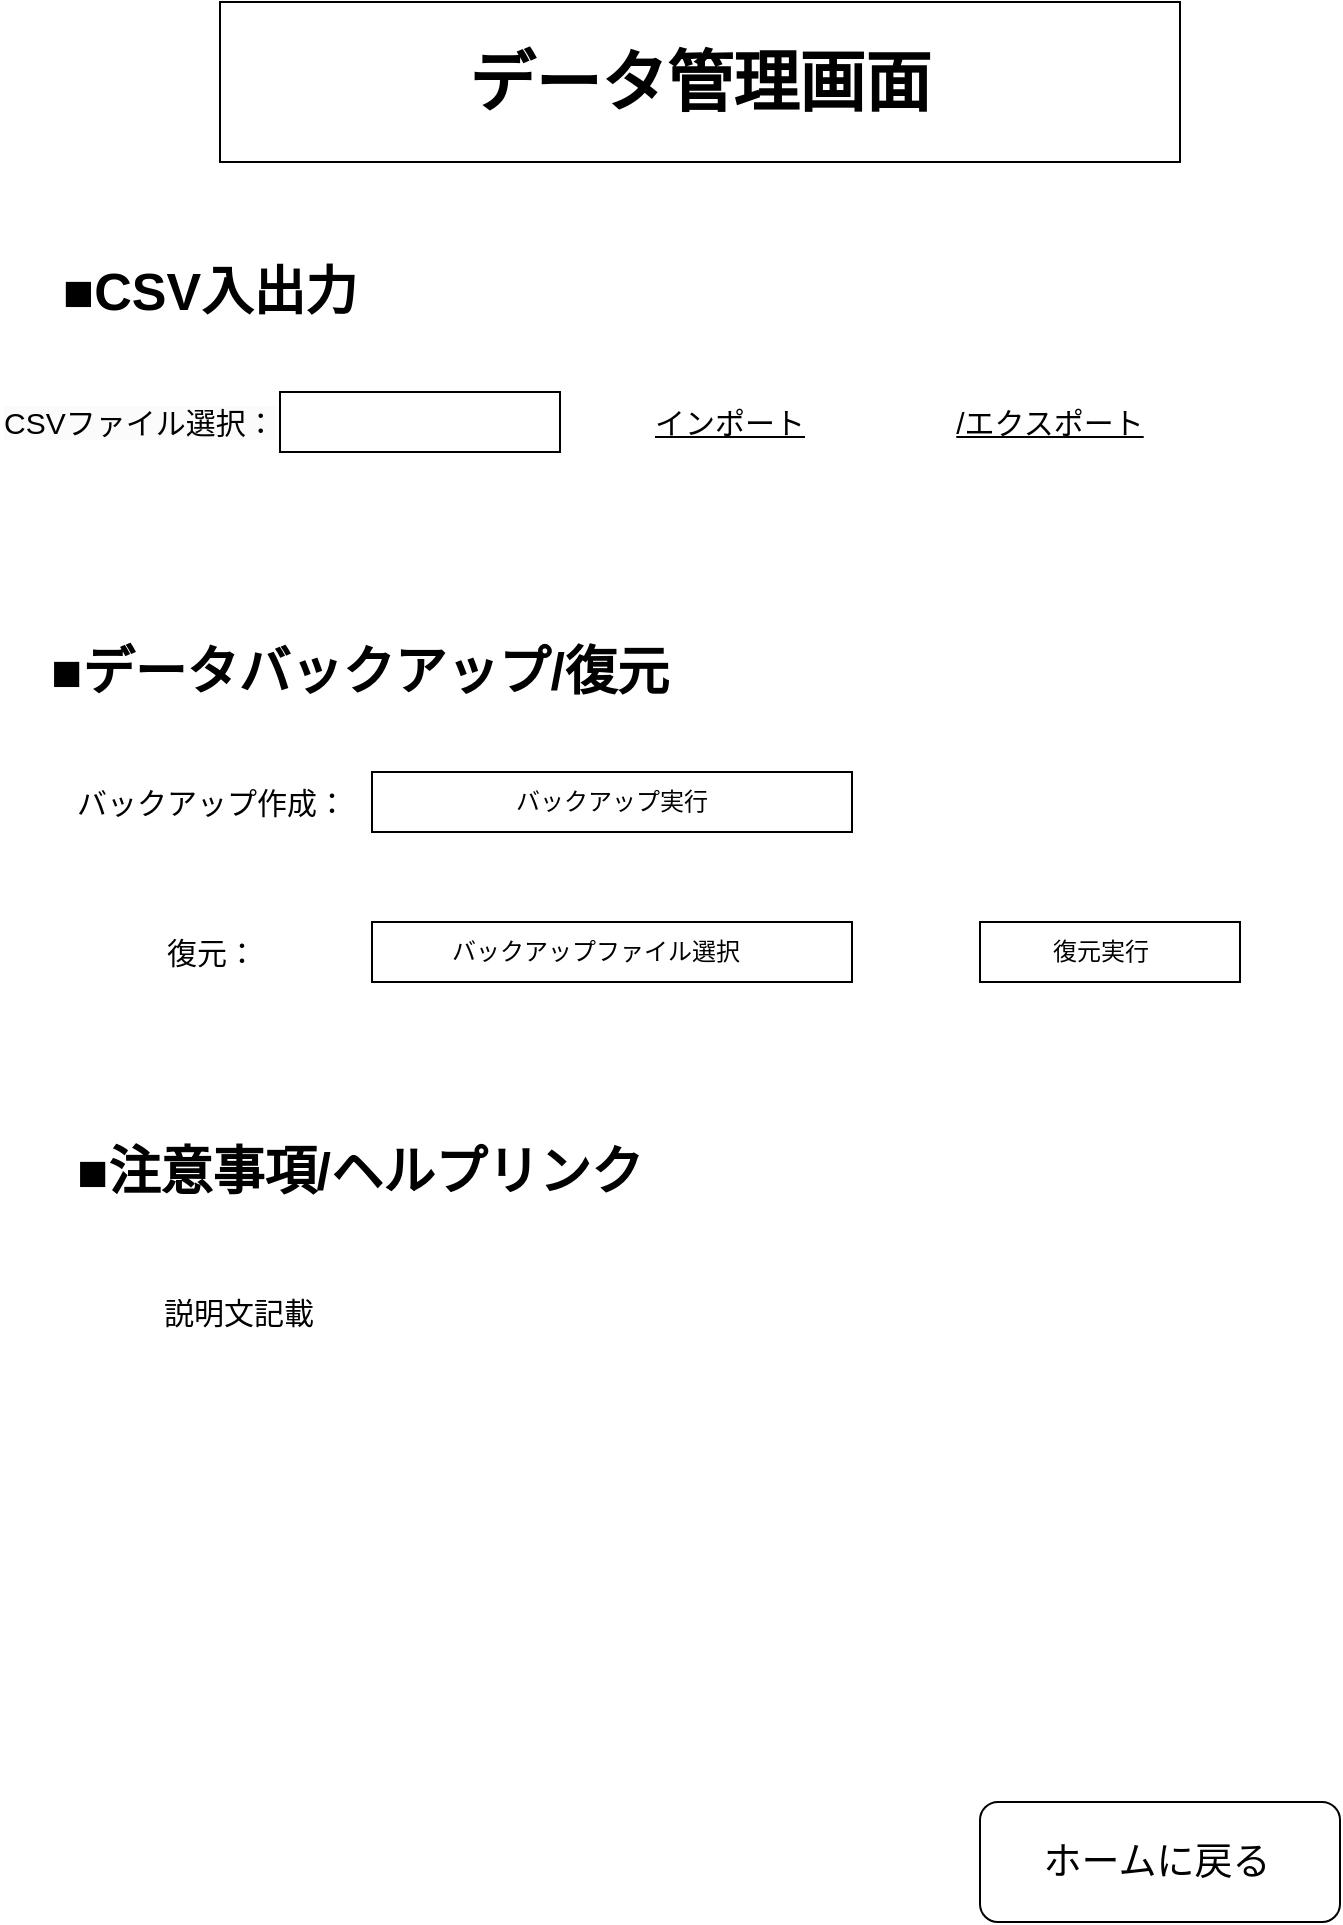 <mxfile>
    <diagram id="KT88BsJifRhrYlFeWKeb" name="ページ1">
        <mxGraphModel dx="1066" dy="614" grid="1" gridSize="10" guides="1" tooltips="1" connect="1" arrows="1" fold="1" page="1" pageScale="1" pageWidth="827" pageHeight="1169" math="0" shadow="0">
            <root>
                <mxCell id="0"/>
                <mxCell id="1" parent="0"/>
                <mxCell id="2" value="" style="group" vertex="1" connectable="0" parent="1">
                    <mxGeometry x="180" y="80" width="480" height="80" as="geometry"/>
                </mxCell>
                <mxCell id="3" value="" style="rounded=0;whiteSpace=wrap;html=1;" vertex="1" parent="2">
                    <mxGeometry width="480" height="80" as="geometry"/>
                </mxCell>
                <mxCell id="4" value="&lt;span style=&quot;font-size: 33px;&quot;&gt;&lt;b&gt;データ管理画面&lt;/b&gt;&lt;/span&gt;" style="text;html=1;align=center;verticalAlign=middle;whiteSpace=wrap;rounded=0;" vertex="1" parent="2">
                    <mxGeometry x="30" y="29.091" width="420" height="21.818" as="geometry"/>
                </mxCell>
                <mxCell id="5" value="■CSV入出力" style="text;html=1;align=center;verticalAlign=middle;whiteSpace=wrap;rounded=0;fontStyle=1;fontSize=26;" vertex="1" parent="1">
                    <mxGeometry x="100" y="210" width="150" height="30" as="geometry"/>
                </mxCell>
                <mxCell id="7" value="" style="rounded=0;whiteSpace=wrap;html=1;" vertex="1" parent="1">
                    <mxGeometry x="210" y="275" width="140" height="30" as="geometry"/>
                </mxCell>
                <mxCell id="8" value="&lt;span style=&quot;color: rgb(0, 0, 0); font-family: Helvetica; font-size: 15px; font-style: normal; font-variant-ligatures: normal; font-variant-caps: normal; font-weight: 400; letter-spacing: normal; orphans: 2; text-align: center; text-indent: 0px; text-transform: none; widows: 2; word-spacing: 0px; -webkit-text-stroke-width: 0px; white-space: normal; background-color: rgb(251, 251, 251); text-decoration-thickness: initial; text-decoration-style: initial; text-decoration-color: initial; float: none; display: inline !important;&quot;&gt;CSVファイル選択：&lt;/span&gt;" style="text;whiteSpace=wrap;html=1;" vertex="1" parent="1">
                    <mxGeometry x="70" y="275" width="170" height="40" as="geometry"/>
                </mxCell>
                <mxCell id="11" value="インポート" style="text;html=1;align=center;verticalAlign=middle;whiteSpace=wrap;rounded=0;fontSize=15;fontStyle=4" vertex="1" parent="1">
                    <mxGeometry x="300" y="260" width="270" height="60" as="geometry"/>
                </mxCell>
                <mxCell id="12" value="/エクスポート" style="text;html=1;align=center;verticalAlign=middle;whiteSpace=wrap;rounded=0;fontSize=15;fontStyle=4" vertex="1" parent="1">
                    <mxGeometry x="460" y="260" width="270" height="60" as="geometry"/>
                </mxCell>
                <mxCell id="13" value="■データバックアップ/復元" style="text;html=1;align=center;verticalAlign=middle;whiteSpace=wrap;rounded=0;fontStyle=1;fontSize=26;" vertex="1" parent="1">
                    <mxGeometry x="80" y="400" width="340" height="30" as="geometry"/>
                </mxCell>
                <mxCell id="14" value="" style="group" vertex="1" connectable="0" parent="1">
                    <mxGeometry x="120" y="450" width="376" height="60" as="geometry"/>
                </mxCell>
                <mxCell id="15" value="バックアップ作成：" style="text;html=1;align=center;verticalAlign=middle;whiteSpace=wrap;rounded=0;fontSize=15;" vertex="1" parent="14">
                    <mxGeometry x="-24" width="160" height="60" as="geometry"/>
                </mxCell>
                <mxCell id="16" value="" style="rounded=0;whiteSpace=wrap;html=1;" vertex="1" parent="14">
                    <mxGeometry x="136" y="15" width="240" height="30" as="geometry"/>
                </mxCell>
                <mxCell id="17" value="バックアップ実行" style="text;html=1;align=center;verticalAlign=middle;whiteSpace=wrap;rounded=0;" vertex="1" parent="14">
                    <mxGeometry x="204" y="15" width="104" height="30" as="geometry"/>
                </mxCell>
                <mxCell id="18" value="" style="group" vertex="1" connectable="0" parent="1">
                    <mxGeometry x="120" y="525" width="376" height="60" as="geometry"/>
                </mxCell>
                <mxCell id="19" value="復元：" style="text;html=1;align=center;verticalAlign=middle;whiteSpace=wrap;rounded=0;fontSize=15;" vertex="1" parent="18">
                    <mxGeometry x="-24" width="160" height="60" as="geometry"/>
                </mxCell>
                <mxCell id="23" value="" style="group" vertex="1" connectable="0" parent="18">
                    <mxGeometry x="136" y="15" width="240" height="30" as="geometry"/>
                </mxCell>
                <mxCell id="20" value="" style="rounded=0;whiteSpace=wrap;html=1;" vertex="1" parent="23">
                    <mxGeometry width="240" height="30" as="geometry"/>
                </mxCell>
                <mxCell id="21" value="バックアップファイル選択" style="text;html=1;align=center;verticalAlign=middle;whiteSpace=wrap;rounded=0;" vertex="1" parent="23">
                    <mxGeometry x="34" width="156" height="30" as="geometry"/>
                </mxCell>
                <mxCell id="24" value="" style="group" vertex="1" connectable="0" parent="1">
                    <mxGeometry x="560" y="540" width="130" height="30" as="geometry"/>
                </mxCell>
                <mxCell id="25" value="" style="rounded=0;whiteSpace=wrap;html=1;" vertex="1" parent="24">
                    <mxGeometry width="130" height="30" as="geometry"/>
                </mxCell>
                <mxCell id="26" value="復元実行" style="text;html=1;align=center;verticalAlign=middle;whiteSpace=wrap;rounded=0;" vertex="1" parent="24">
                    <mxGeometry x="18.417" width="84.5" height="30" as="geometry"/>
                </mxCell>
                <mxCell id="30" value="" style="group" vertex="1" connectable="0" parent="1">
                    <mxGeometry x="560" y="980" width="180" height="60" as="geometry"/>
                </mxCell>
                <mxCell id="28" value="" style="rounded=1;whiteSpace=wrap;html=1;container=0;" vertex="1" parent="30">
                    <mxGeometry width="180" height="60" as="geometry"/>
                </mxCell>
                <mxCell id="29" value="ホームに戻る" style="text;html=1;align=center;verticalAlign=middle;whiteSpace=wrap;rounded=0;fontSize=19;container=0;" vertex="1" parent="30">
                    <mxGeometry x="17" y="15" width="143" height="30" as="geometry"/>
                </mxCell>
                <mxCell id="31" value="■注意事項/ヘルプリンク" style="text;html=1;align=center;verticalAlign=middle;whiteSpace=wrap;rounded=0;fontStyle=1;fontSize=26;" vertex="1" parent="1">
                    <mxGeometry x="80" y="650" width="340" height="30" as="geometry"/>
                </mxCell>
                <mxCell id="33" value="&lt;div style=&quot;text-align: center;&quot;&gt;&lt;span style=&quot;background-color: transparent; font-size: 15px;&quot;&gt;説明文記載&lt;/span&gt;&lt;/div&gt;" style="text;whiteSpace=wrap;html=1;" vertex="1" parent="1">
                    <mxGeometry x="150" y="720" width="80" height="40" as="geometry"/>
                </mxCell>
            </root>
        </mxGraphModel>
    </diagram>
</mxfile>
